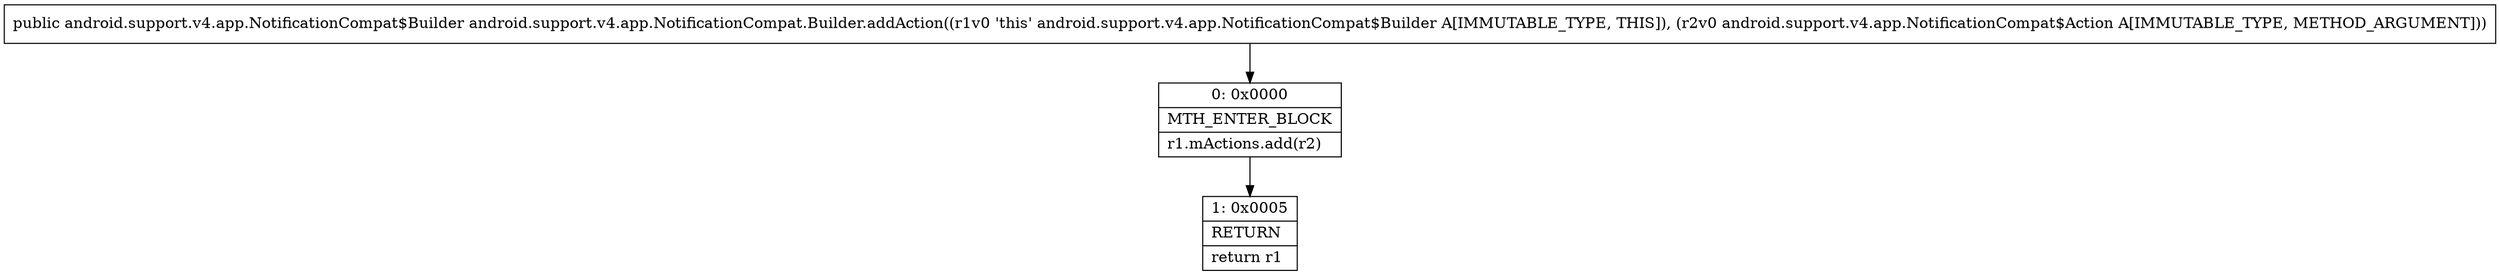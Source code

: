 digraph "CFG forandroid.support.v4.app.NotificationCompat.Builder.addAction(Landroid\/support\/v4\/app\/NotificationCompat$Action;)Landroid\/support\/v4\/app\/NotificationCompat$Builder;" {
Node_0 [shape=record,label="{0\:\ 0x0000|MTH_ENTER_BLOCK\l|r1.mActions.add(r2)\l}"];
Node_1 [shape=record,label="{1\:\ 0x0005|RETURN\l|return r1\l}"];
MethodNode[shape=record,label="{public android.support.v4.app.NotificationCompat$Builder android.support.v4.app.NotificationCompat.Builder.addAction((r1v0 'this' android.support.v4.app.NotificationCompat$Builder A[IMMUTABLE_TYPE, THIS]), (r2v0 android.support.v4.app.NotificationCompat$Action A[IMMUTABLE_TYPE, METHOD_ARGUMENT])) }"];
MethodNode -> Node_0;
Node_0 -> Node_1;
}

